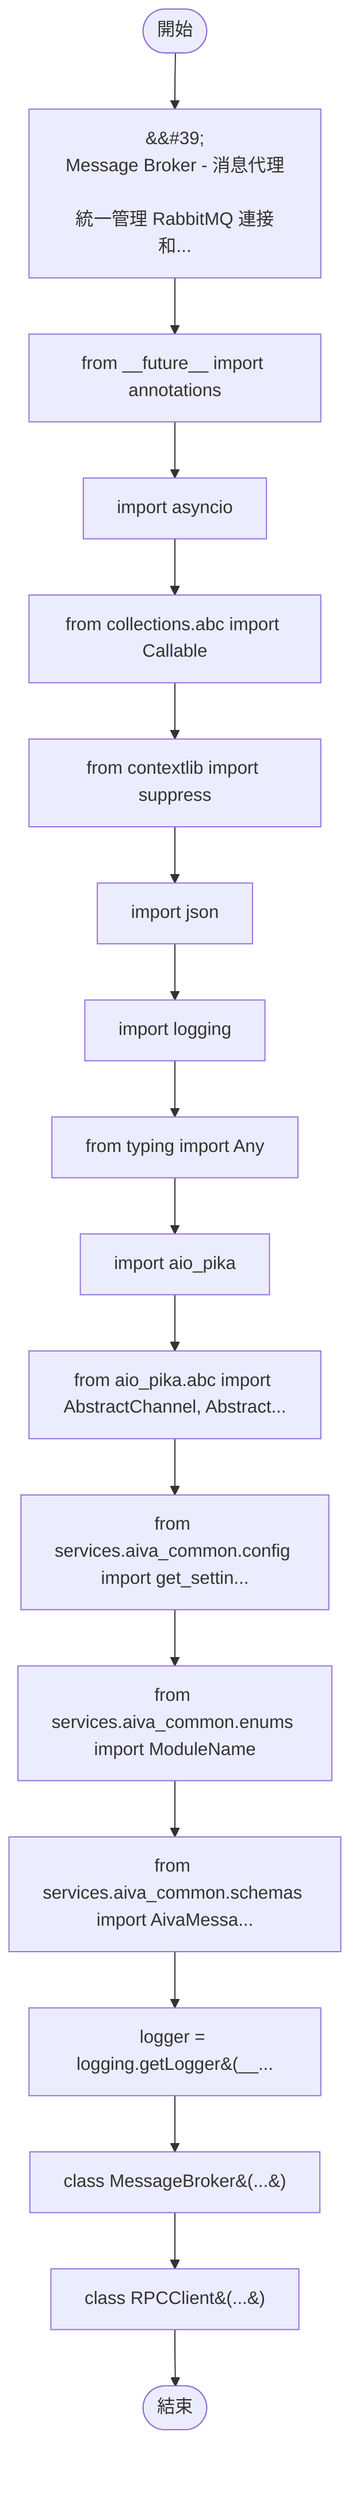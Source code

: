 flowchart TB
    n1([開始])
    n2([結束])
    n3[&amp;&#35;39;\nMessage Broker - 消息代理\n\n統一管理 RabbitMQ 連接和...]
    n4[from __future__ import annotations]
    n5[import asyncio]
    n6[from collections.abc import Callable]
    n7[from contextlib import suppress]
    n8[import json]
    n9[import logging]
    n10[from typing import Any]
    n11[import aio_pika]
    n12[from aio_pika.abc import AbstractChannel, Abstract...]
    n13[from services.aiva_common.config import get_settin...]
    n14[from services.aiva_common.enums import ModuleName]
    n15[from services.aiva_common.schemas import AivaMessa...]
    n16[logger = logging.getLogger&#40;__...]
    n17[class MessageBroker&#40;...&#41;]
    n18[class RPCClient&#40;...&#41;]
    n1 --> n3
    n3 --> n4
    n4 --> n5
    n5 --> n6
    n6 --> n7
    n7 --> n8
    n8 --> n9
    n9 --> n10
    n10 --> n11
    n11 --> n12
    n12 --> n13
    n13 --> n14
    n14 --> n15
    n15 --> n16
    n16 --> n17
    n17 --> n18
    n18 --> n2